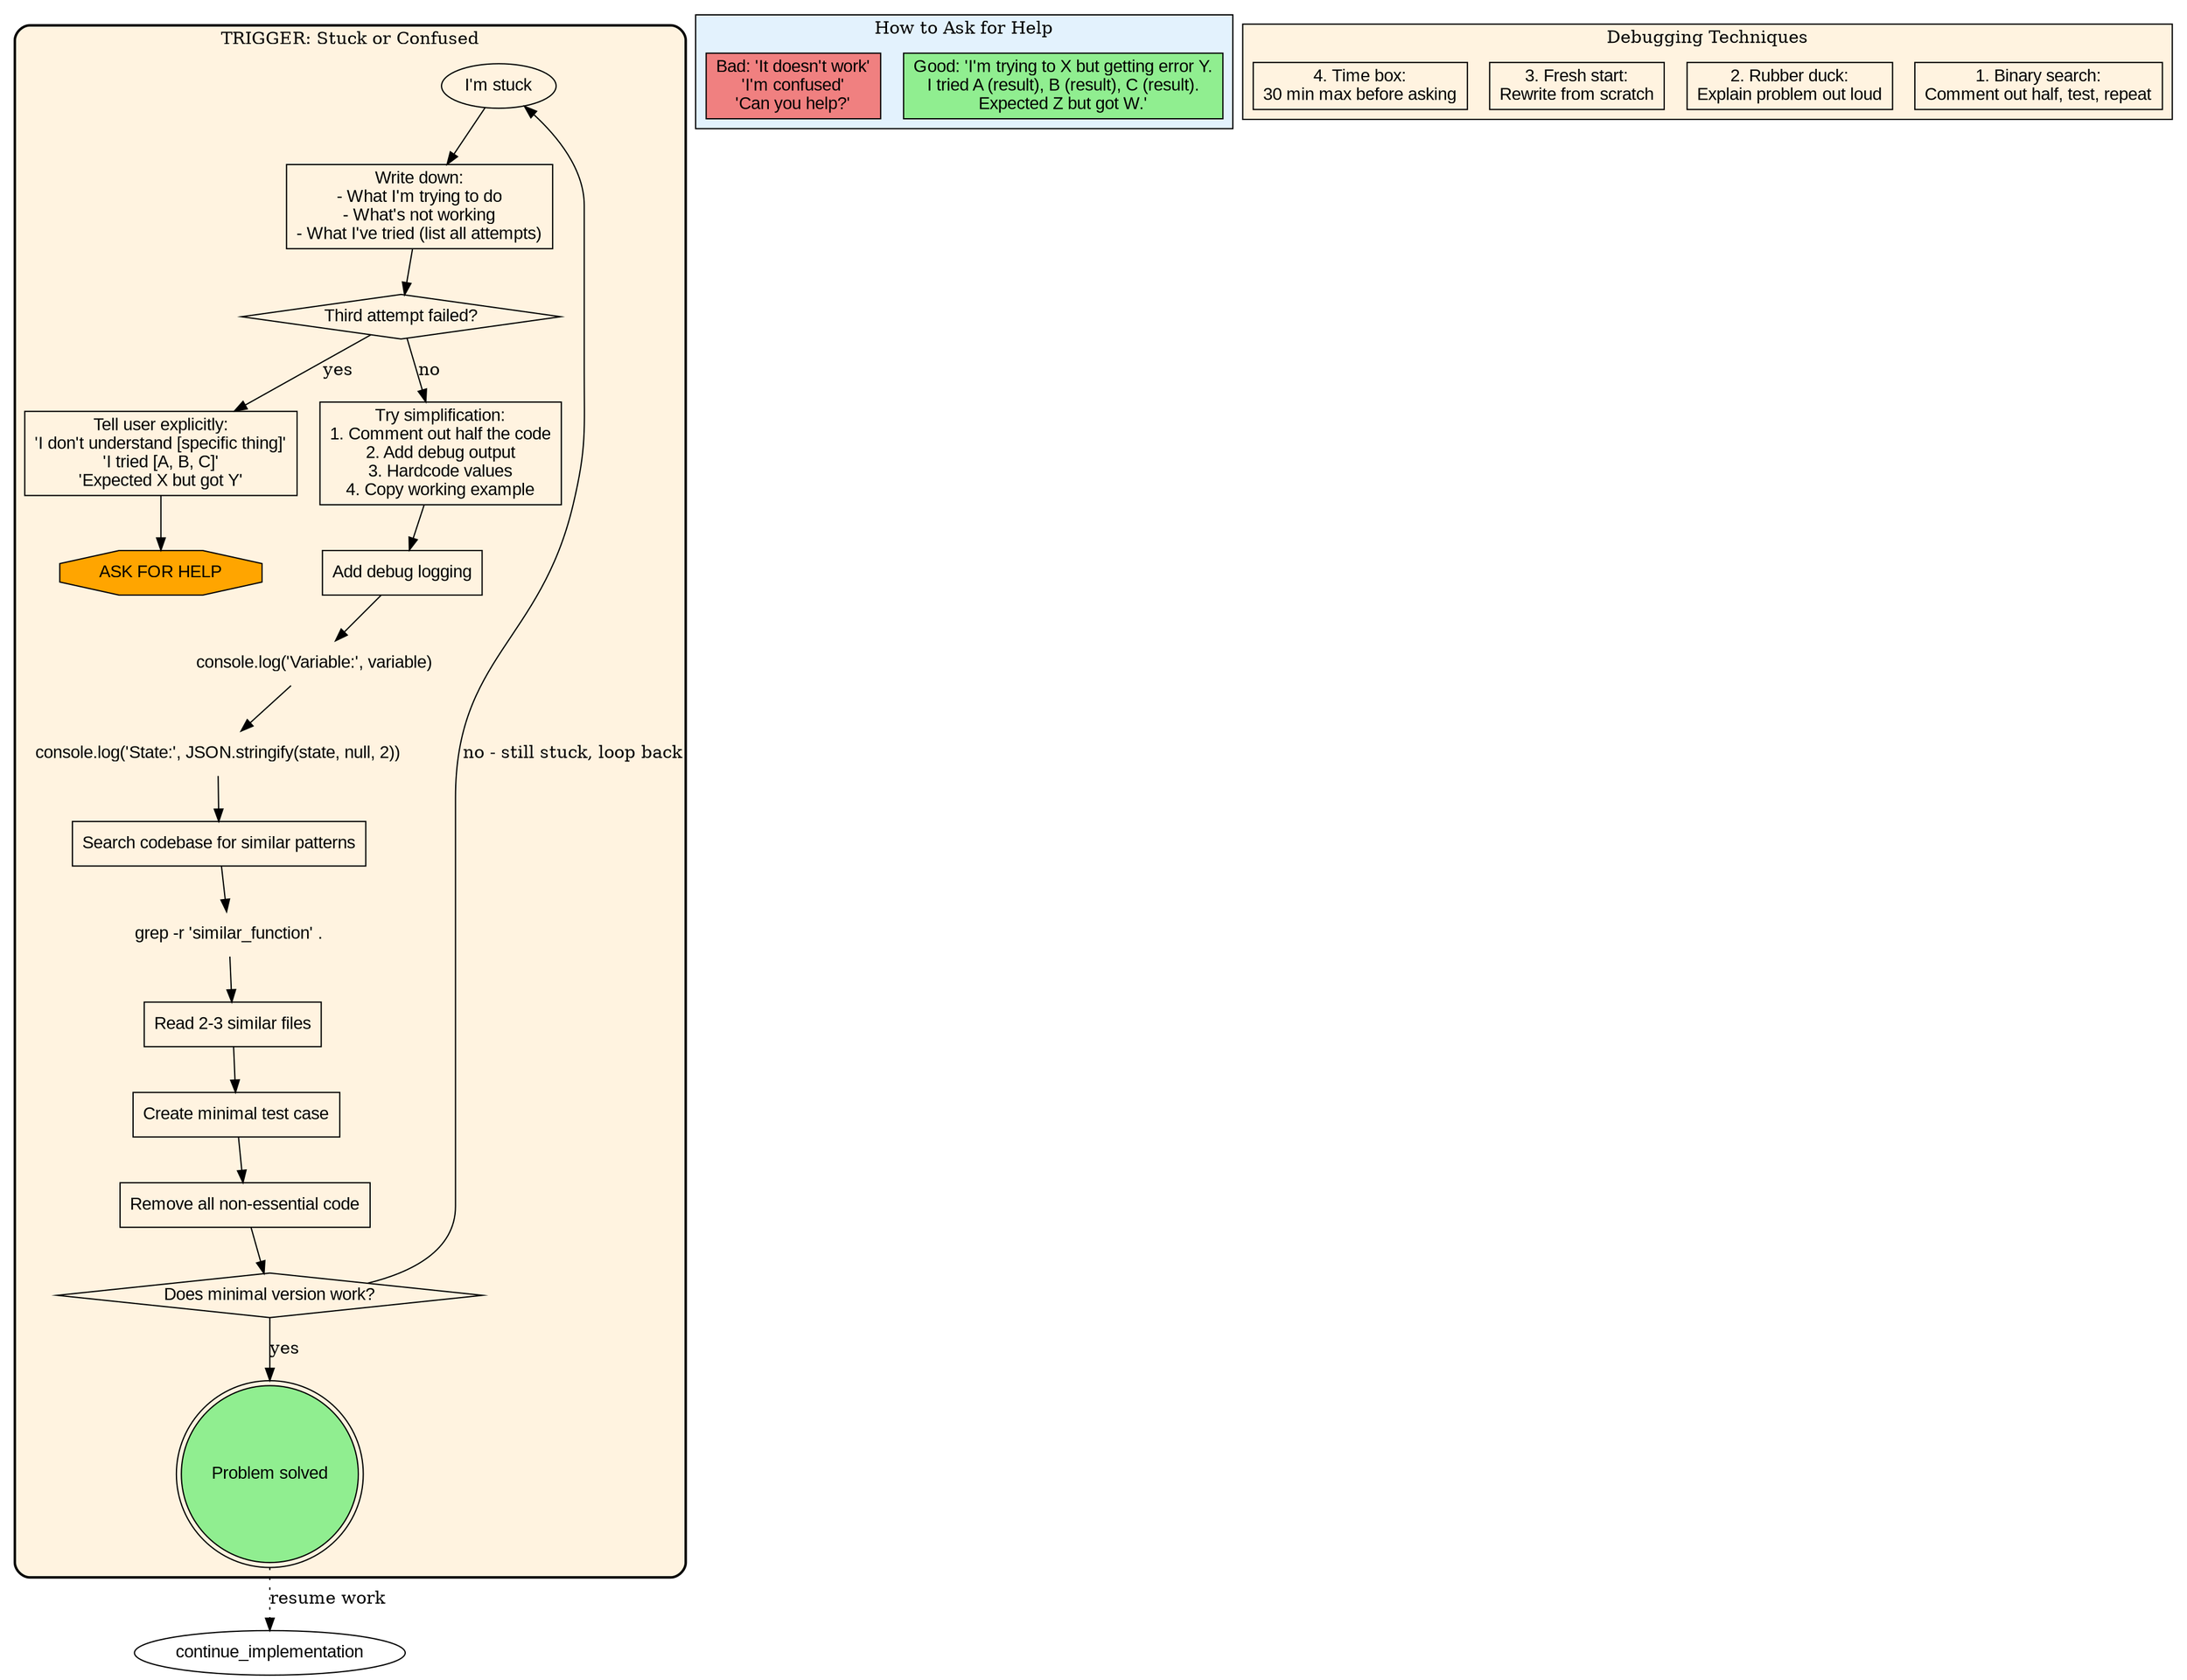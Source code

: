 digraph WHEN_STUCK {
    // TRIGGER: I'm stuck, confused, or hitting the same error repeatedly
    // USE WHEN:
    //   - Third attempt at same approach failed
    //   - Don't understand error message
    //   - Tried multiple solutions without progress
    //   - Same issue for >30 minutes

    rankdir=TB;
    node [fontname="Arial"];

    subgraph cluster_stuck {
        label="TRIGGER: Stuck or Confused";
        style="rounded,bold";
        bgcolor="#fff3e0";

        // Entry
        "I'm stuck" [shape=ellipse];

        // Document the problem
        "Write down:\n- What I'm trying to do\n- What's not working\n- What I've tried (list all attempts)" [shape=box];

        // Decision point
        "Third attempt failed?" [shape=diamond];

        // Escalation path (after 3 attempts)
        "Tell user explicitly:\n'I don't understand [specific thing]'\n'I tried [A, B, C]'\n'Expected X but got Y'" [shape=box];

        // Simplification path (before 3 attempts)
        "Try simplification:\n1. Comment out half the code\n2. Add debug output\n3. Hardcode values\n4. Copy working example" [shape=box];

        // Debug techniques
        "Add debug logging" [shape=box];
        "console.log('Variable:', variable)" [shape=plaintext];
        "console.log('State:', JSON.stringify(state, null, 2))" [shape=plaintext];

        // Search for similar solutions
        "Search codebase for similar patterns" [shape=box];
        "grep -r 'similar_function' ." [shape=plaintext];
        "Read 2-3 similar files" [shape=box];

        // Try minimal reproduction
        "Create minimal test case" [shape=box];
        "Remove all non-essential code" [shape=box];
        "Does minimal version work?" [shape=diamond];

        "Problem solved" [shape=doublecircle, style=filled, fillcolor=lightgreen];
        "ASK FOR HELP" [shape=octagon, style=filled, fillcolor=orange];

        // Flow
        "I'm stuck" -> "Write down:\n- What I'm trying to do\n- What's not working\n- What I've tried (list all attempts)";

        "Write down:\n- What I'm trying to do\n- What's not working\n- What I've tried (list all attempts)" -> "Third attempt failed?";

        // Escalation path
        "Third attempt failed?" -> "Tell user explicitly:\n'I don't understand [specific thing]'\n'I tried [A, B, C]'\n'Expected X but got Y'" [label="yes"];
        "Tell user explicitly:\n'I don't understand [specific thing]'\n'I tried [A, B, C]'\n'Expected X but got Y'" -> "ASK FOR HELP";

        // Simplification path
        "Third attempt failed?" -> "Try simplification:\n1. Comment out half the code\n2. Add debug output\n3. Hardcode values\n4. Copy working example" [label="no"];

        "Try simplification:\n1. Comment out half the code\n2. Add debug output\n3. Hardcode values\n4. Copy working example" -> "Add debug logging";
        "Add debug logging" -> "console.log('Variable:', variable)";
        "console.log('Variable:', variable)" -> "console.log('State:', JSON.stringify(state, null, 2))";

        "console.log('State:', JSON.stringify(state, null, 2))" -> "Search codebase for similar patterns";
        "Search codebase for similar patterns" -> "grep -r 'similar_function' .";
        "grep -r 'similar_function' ." -> "Read 2-3 similar files";

        "Read 2-3 similar files" -> "Create minimal test case";
        "Create minimal test case" -> "Remove all non-essential code";
        "Remove all non-essential code" -> "Does minimal version work?";

        "Does minimal version work?" -> "Problem solved" [label="yes"];
        "Does minimal version work?" -> "I'm stuck" [label="no - still stuck, loop back"];
    }

    // Communication templates
    subgraph cluster_communication {
        label="How to Ask for Help";
        bgcolor="#e3f2fd";

        "Good: 'I'm trying to X but getting error Y.\nI tried A (result), B (result), C (result).\nExpected Z but got W.'" [shape=box, style=filled, fillcolor=lightgreen];

        "Bad: 'It doesn't work'\n'I'm confused'\n'Can you help?'" [shape=box, style=filled, fillcolor=lightcoral];
    }

    // Debugging techniques
    subgraph cluster_debugging {
        label="Debugging Techniques";
        bgcolor="#fff3e0";

        "1. Binary search:\nComment out half, test, repeat" [shape=box];
        "2. Rubber duck:\nExplain problem out loud" [shape=box];
        "3. Fresh start:\nRewrite from scratch" [shape=box];
        "4. Time box:\n30 min max before asking" [shape=box];
    }

    // External connections
    "Problem solved" -> continue_implementation [label="resume work", style=dotted];
}
